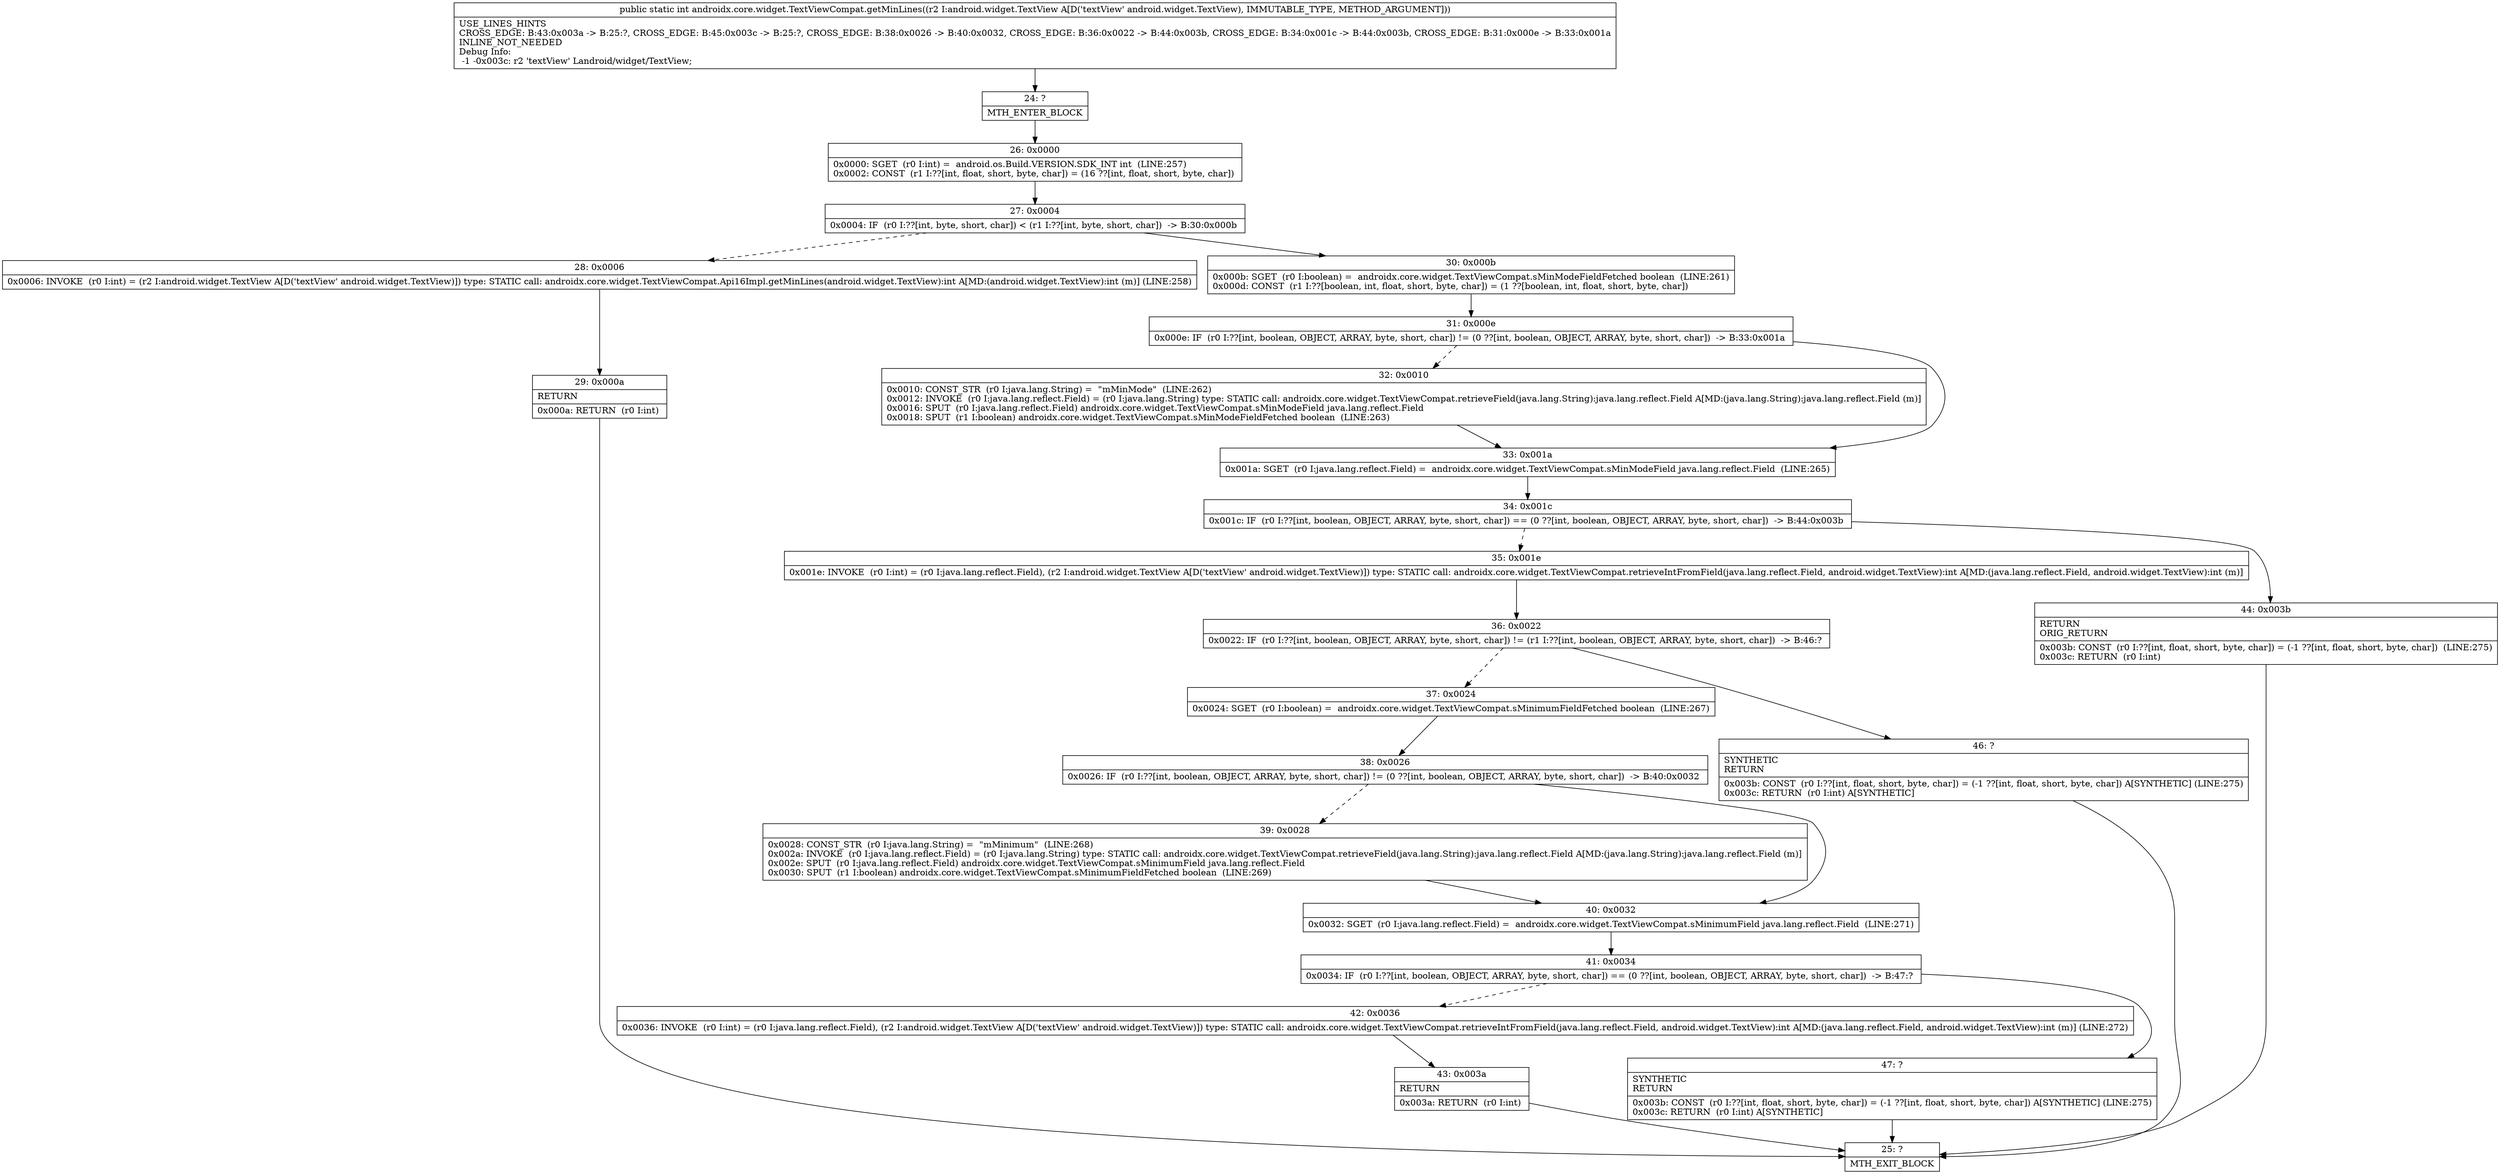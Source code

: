 digraph "CFG forandroidx.core.widget.TextViewCompat.getMinLines(Landroid\/widget\/TextView;)I" {
Node_24 [shape=record,label="{24\:\ ?|MTH_ENTER_BLOCK\l}"];
Node_26 [shape=record,label="{26\:\ 0x0000|0x0000: SGET  (r0 I:int) =  android.os.Build.VERSION.SDK_INT int  (LINE:257)\l0x0002: CONST  (r1 I:??[int, float, short, byte, char]) = (16 ??[int, float, short, byte, char]) \l}"];
Node_27 [shape=record,label="{27\:\ 0x0004|0x0004: IF  (r0 I:??[int, byte, short, char]) \< (r1 I:??[int, byte, short, char])  \-\> B:30:0x000b \l}"];
Node_28 [shape=record,label="{28\:\ 0x0006|0x0006: INVOKE  (r0 I:int) = (r2 I:android.widget.TextView A[D('textView' android.widget.TextView)]) type: STATIC call: androidx.core.widget.TextViewCompat.Api16Impl.getMinLines(android.widget.TextView):int A[MD:(android.widget.TextView):int (m)] (LINE:258)\l}"];
Node_29 [shape=record,label="{29\:\ 0x000a|RETURN\l|0x000a: RETURN  (r0 I:int) \l}"];
Node_25 [shape=record,label="{25\:\ ?|MTH_EXIT_BLOCK\l}"];
Node_30 [shape=record,label="{30\:\ 0x000b|0x000b: SGET  (r0 I:boolean) =  androidx.core.widget.TextViewCompat.sMinModeFieldFetched boolean  (LINE:261)\l0x000d: CONST  (r1 I:??[boolean, int, float, short, byte, char]) = (1 ??[boolean, int, float, short, byte, char]) \l}"];
Node_31 [shape=record,label="{31\:\ 0x000e|0x000e: IF  (r0 I:??[int, boolean, OBJECT, ARRAY, byte, short, char]) != (0 ??[int, boolean, OBJECT, ARRAY, byte, short, char])  \-\> B:33:0x001a \l}"];
Node_32 [shape=record,label="{32\:\ 0x0010|0x0010: CONST_STR  (r0 I:java.lang.String) =  \"mMinMode\"  (LINE:262)\l0x0012: INVOKE  (r0 I:java.lang.reflect.Field) = (r0 I:java.lang.String) type: STATIC call: androidx.core.widget.TextViewCompat.retrieveField(java.lang.String):java.lang.reflect.Field A[MD:(java.lang.String):java.lang.reflect.Field (m)]\l0x0016: SPUT  (r0 I:java.lang.reflect.Field) androidx.core.widget.TextViewCompat.sMinModeField java.lang.reflect.Field \l0x0018: SPUT  (r1 I:boolean) androidx.core.widget.TextViewCompat.sMinModeFieldFetched boolean  (LINE:263)\l}"];
Node_33 [shape=record,label="{33\:\ 0x001a|0x001a: SGET  (r0 I:java.lang.reflect.Field) =  androidx.core.widget.TextViewCompat.sMinModeField java.lang.reflect.Field  (LINE:265)\l}"];
Node_34 [shape=record,label="{34\:\ 0x001c|0x001c: IF  (r0 I:??[int, boolean, OBJECT, ARRAY, byte, short, char]) == (0 ??[int, boolean, OBJECT, ARRAY, byte, short, char])  \-\> B:44:0x003b \l}"];
Node_35 [shape=record,label="{35\:\ 0x001e|0x001e: INVOKE  (r0 I:int) = (r0 I:java.lang.reflect.Field), (r2 I:android.widget.TextView A[D('textView' android.widget.TextView)]) type: STATIC call: androidx.core.widget.TextViewCompat.retrieveIntFromField(java.lang.reflect.Field, android.widget.TextView):int A[MD:(java.lang.reflect.Field, android.widget.TextView):int (m)]\l}"];
Node_36 [shape=record,label="{36\:\ 0x0022|0x0022: IF  (r0 I:??[int, boolean, OBJECT, ARRAY, byte, short, char]) != (r1 I:??[int, boolean, OBJECT, ARRAY, byte, short, char])  \-\> B:46:? \l}"];
Node_37 [shape=record,label="{37\:\ 0x0024|0x0024: SGET  (r0 I:boolean) =  androidx.core.widget.TextViewCompat.sMinimumFieldFetched boolean  (LINE:267)\l}"];
Node_38 [shape=record,label="{38\:\ 0x0026|0x0026: IF  (r0 I:??[int, boolean, OBJECT, ARRAY, byte, short, char]) != (0 ??[int, boolean, OBJECT, ARRAY, byte, short, char])  \-\> B:40:0x0032 \l}"];
Node_39 [shape=record,label="{39\:\ 0x0028|0x0028: CONST_STR  (r0 I:java.lang.String) =  \"mMinimum\"  (LINE:268)\l0x002a: INVOKE  (r0 I:java.lang.reflect.Field) = (r0 I:java.lang.String) type: STATIC call: androidx.core.widget.TextViewCompat.retrieveField(java.lang.String):java.lang.reflect.Field A[MD:(java.lang.String):java.lang.reflect.Field (m)]\l0x002e: SPUT  (r0 I:java.lang.reflect.Field) androidx.core.widget.TextViewCompat.sMinimumField java.lang.reflect.Field \l0x0030: SPUT  (r1 I:boolean) androidx.core.widget.TextViewCompat.sMinimumFieldFetched boolean  (LINE:269)\l}"];
Node_40 [shape=record,label="{40\:\ 0x0032|0x0032: SGET  (r0 I:java.lang.reflect.Field) =  androidx.core.widget.TextViewCompat.sMinimumField java.lang.reflect.Field  (LINE:271)\l}"];
Node_41 [shape=record,label="{41\:\ 0x0034|0x0034: IF  (r0 I:??[int, boolean, OBJECT, ARRAY, byte, short, char]) == (0 ??[int, boolean, OBJECT, ARRAY, byte, short, char])  \-\> B:47:? \l}"];
Node_42 [shape=record,label="{42\:\ 0x0036|0x0036: INVOKE  (r0 I:int) = (r0 I:java.lang.reflect.Field), (r2 I:android.widget.TextView A[D('textView' android.widget.TextView)]) type: STATIC call: androidx.core.widget.TextViewCompat.retrieveIntFromField(java.lang.reflect.Field, android.widget.TextView):int A[MD:(java.lang.reflect.Field, android.widget.TextView):int (m)] (LINE:272)\l}"];
Node_43 [shape=record,label="{43\:\ 0x003a|RETURN\l|0x003a: RETURN  (r0 I:int) \l}"];
Node_47 [shape=record,label="{47\:\ ?|SYNTHETIC\lRETURN\l|0x003b: CONST  (r0 I:??[int, float, short, byte, char]) = (\-1 ??[int, float, short, byte, char]) A[SYNTHETIC] (LINE:275)\l0x003c: RETURN  (r0 I:int) A[SYNTHETIC]\l}"];
Node_46 [shape=record,label="{46\:\ ?|SYNTHETIC\lRETURN\l|0x003b: CONST  (r0 I:??[int, float, short, byte, char]) = (\-1 ??[int, float, short, byte, char]) A[SYNTHETIC] (LINE:275)\l0x003c: RETURN  (r0 I:int) A[SYNTHETIC]\l}"];
Node_44 [shape=record,label="{44\:\ 0x003b|RETURN\lORIG_RETURN\l|0x003b: CONST  (r0 I:??[int, float, short, byte, char]) = (\-1 ??[int, float, short, byte, char])  (LINE:275)\l0x003c: RETURN  (r0 I:int) \l}"];
MethodNode[shape=record,label="{public static int androidx.core.widget.TextViewCompat.getMinLines((r2 I:android.widget.TextView A[D('textView' android.widget.TextView), IMMUTABLE_TYPE, METHOD_ARGUMENT]))  | USE_LINES_HINTS\lCROSS_EDGE: B:43:0x003a \-\> B:25:?, CROSS_EDGE: B:45:0x003c \-\> B:25:?, CROSS_EDGE: B:38:0x0026 \-\> B:40:0x0032, CROSS_EDGE: B:36:0x0022 \-\> B:44:0x003b, CROSS_EDGE: B:34:0x001c \-\> B:44:0x003b, CROSS_EDGE: B:31:0x000e \-\> B:33:0x001a\lINLINE_NOT_NEEDED\lDebug Info:\l  \-1 \-0x003c: r2 'textView' Landroid\/widget\/TextView;\l}"];
MethodNode -> Node_24;Node_24 -> Node_26;
Node_26 -> Node_27;
Node_27 -> Node_28[style=dashed];
Node_27 -> Node_30;
Node_28 -> Node_29;
Node_29 -> Node_25;
Node_30 -> Node_31;
Node_31 -> Node_32[style=dashed];
Node_31 -> Node_33;
Node_32 -> Node_33;
Node_33 -> Node_34;
Node_34 -> Node_35[style=dashed];
Node_34 -> Node_44;
Node_35 -> Node_36;
Node_36 -> Node_37[style=dashed];
Node_36 -> Node_46;
Node_37 -> Node_38;
Node_38 -> Node_39[style=dashed];
Node_38 -> Node_40;
Node_39 -> Node_40;
Node_40 -> Node_41;
Node_41 -> Node_42[style=dashed];
Node_41 -> Node_47;
Node_42 -> Node_43;
Node_43 -> Node_25;
Node_47 -> Node_25;
Node_46 -> Node_25;
Node_44 -> Node_25;
}

